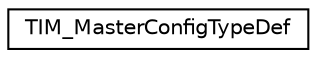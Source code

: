 digraph "Graphical Class Hierarchy"
{
 // LATEX_PDF_SIZE
  edge [fontname="Helvetica",fontsize="10",labelfontname="Helvetica",labelfontsize="10"];
  node [fontname="Helvetica",fontsize="10",shape=record];
  rankdir="LR";
  Node0 [label="TIM_MasterConfigTypeDef",height=0.2,width=0.4,color="black", fillcolor="white", style="filled",URL="$structTIM__MasterConfigTypeDef.html",tooltip="TIM Master configuration Structure definition."];
}
